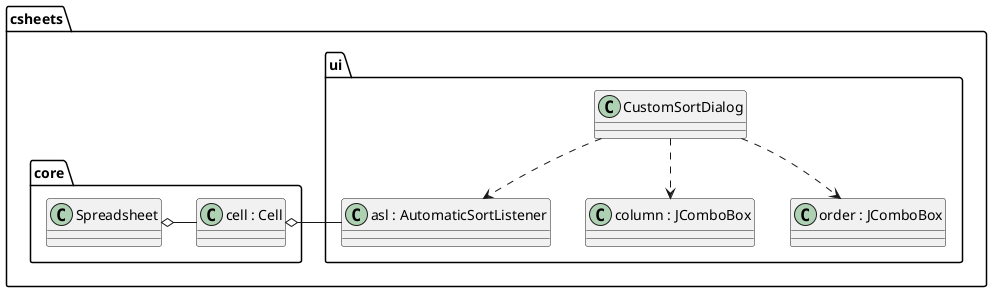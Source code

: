 @startuml doc-files/core03_03_auto_sorting_CD.png

package "csheets.ui" {
    class "CustomSortDialog" as csd
    class "asl : AutomaticSortListener" as asl
    class "column : JComboBox" as jcbc
    class "order : JComboBox" as jcbo
}
package "csheets.core" {
    class "Spreadsheet" as ss
    class "cell : Cell" as c
}
csd ..> asl
csd ..> jcbc
csd ..> jcbo
ss o- c
c o- asl
@enduml
